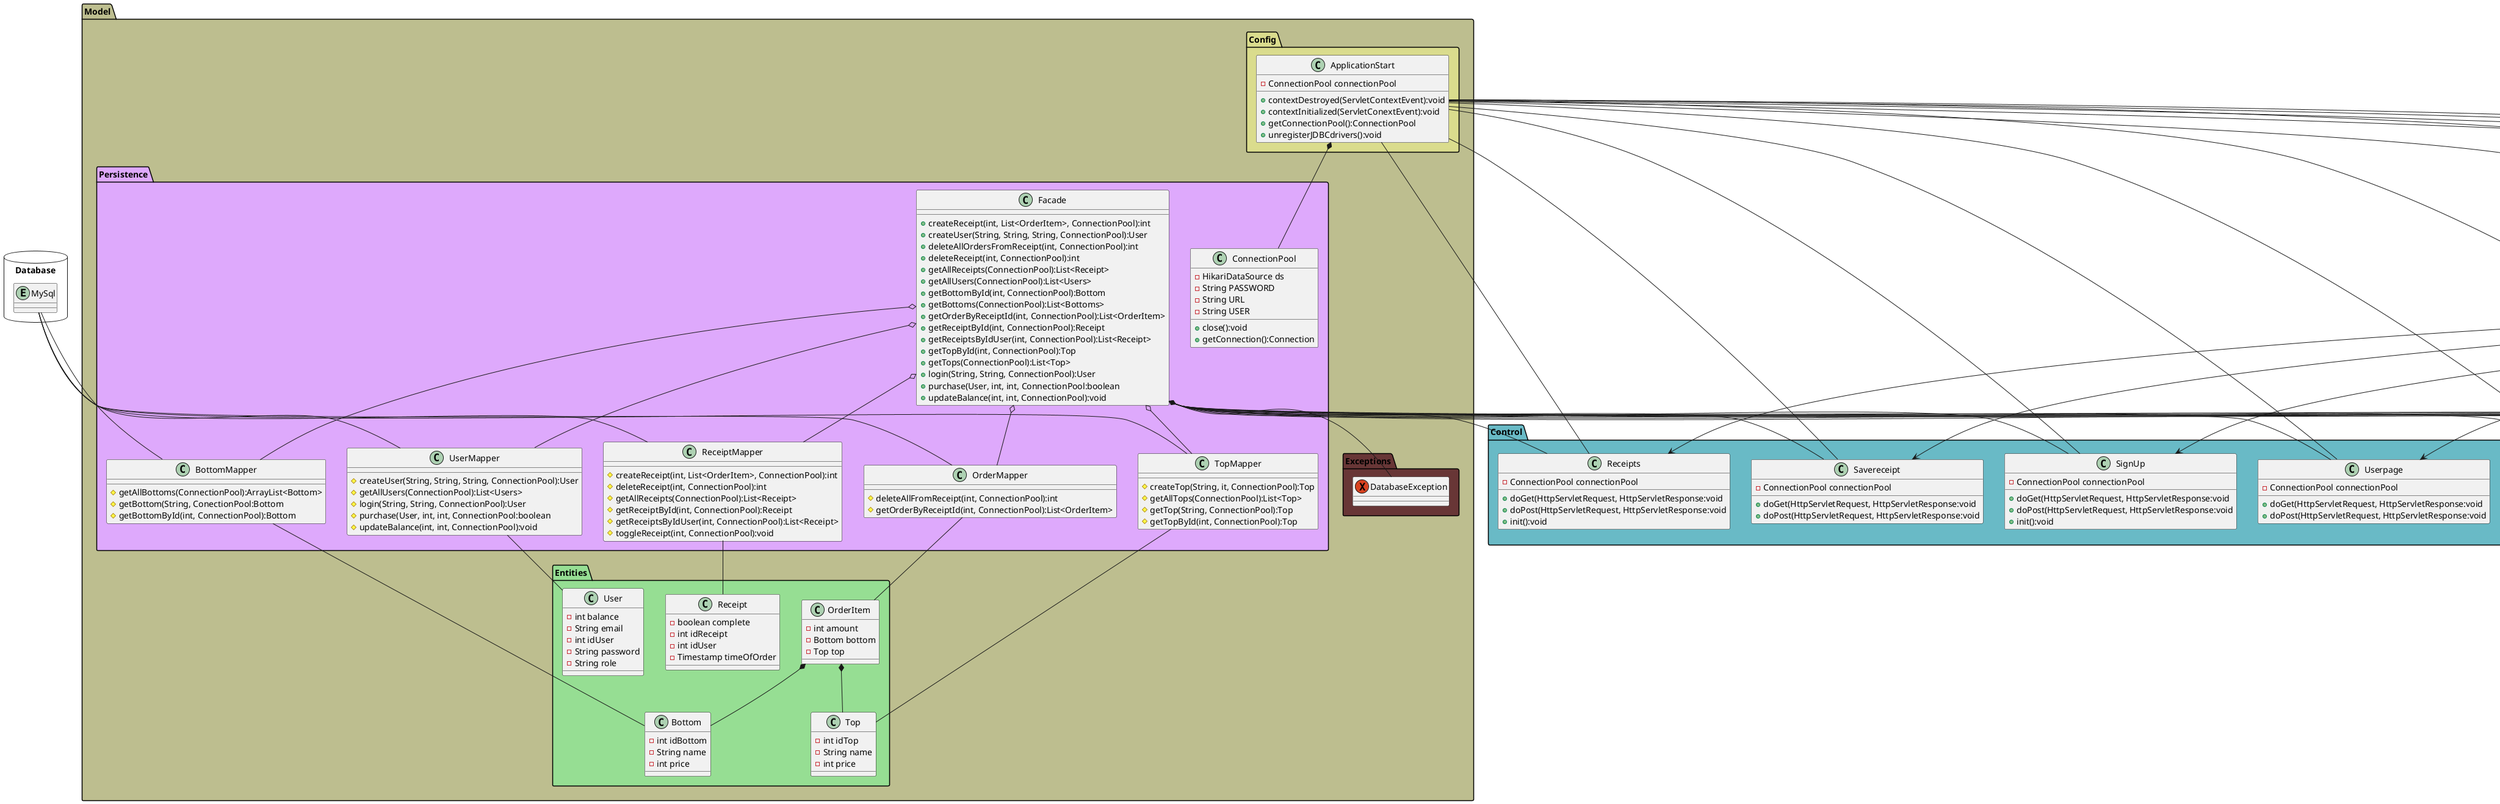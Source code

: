 @startuml
'https://plantumautonumber

package "Control" #69bac6
{
     class Additem
     {
        +doGet(HttpServletRequest, HttpServletResponse:void
        +doPost(HttpServletRequest, HttpServletResponse:void
        - ConnectionPool connectionPool
     }
      class AdminPanel
      {
        +doGet(HttpServletRequest, HttpServletResponse:void
        +doPost(HttpServletRequest, HttpServletResponse:void
        +init():void
        - ConnectionPool connectionPool
      }
      class Browse
      {
        +doGet(HttpServletRequest, HttpServletResponse:void
        +doPost(HttpServletRequest, HttpServletResponse:void
        +serOrderItemList(List<OrderItem>):void
         - ConnectionPool connectionPool
         - List<OrderItem> orderItemList
      }
      class DeleteReceipt
      {
        +doGet(HttpServletRequest, HttpServletResponse:void
        +doPost(HttpServletRequest, HttpServletResponse:void
        - ConnectionPool connectionPool
      }

      class EditUser
      {
        +doGet(HttpServletRequest, HttpServletResponse:void
        +doPost(HttpServletRequest, HttpServletResponse:void
        +init():void

      }
      class Login
      {
        +doGet(HttpServletRequest, HttpServletResponse:void
        +doPost(HttpServletRequest, HttpServletResponse:void
        +init():void
        - ConnectionPool connectionPool
      }
      class Logout
      {
        +doGet(HttpServletRequest, HttpServletResponse:void
        +doPost(HttpServletRequest, HttpServletResponse:void
      }
      class Orders
      {
        +doGet(HttpServletRequest, HttpServletResponse:void
        +doPost(HttpServletRequest, HttpServletResponse:void
        +init():void
        - ConnectionPool connectionPool
      }
      class Purchase
      {
        +doGet(HttpServletRequest, HttpServletResponse:void
        +doPost(HttpServletRequest, HttpServletResponse:void
        +init():void
        - ConnectionPool connectionPool
      }
      class Receipts
      {
        +doGet(HttpServletRequest, HttpServletResponse:void
        +doPost(HttpServletRequest, HttpServletResponse:void
        +init():void
        - ConnectionPool connectionPool
      }
      class RemoveSessionItem
      {
        +doGet(HttpServletRequest, HttpServletResponse:void
        +doPost(HttpServletRequest, HttpServletResponse:void
      }
      class Savereceipt
      {
        +doGet(HttpServletRequest, HttpServletResponse:void
        +doPost(HttpServletRequest, HttpServletResponse:void
        - ConnectionPool connectionPool
      }
      class SignUp
      {
        +doGet(HttpServletRequest, HttpServletResponse:void
        +doPost(HttpServletRequest, HttpServletResponse:void
        + init():void
        - ConnectionPool connectionPool
      }
      class Userpage
      {
        +doGet(HttpServletRequest, HttpServletResponse:void
        +doPost(HttpServletRequest, HttpServletResponse:void
        - ConnectionPool connectionPool
      }
}
package "Model" #bdbe8f
{
    package "Entities" #96de93
    {
       class Bottom
       {
         - int idBottom
         - String name
         - int price
       }
       class OrderItem
       {
         - int amount
         - Bottom bottom
         - Top top
       }
       class Receipt
       {
         - boolean complete
         - int idReceipt
         - int idUser
         - Timestamp timeOfOrder
       }
       class Top
       {
         - int idTop
         - String name
         - int price
       }
       class User
       {
         - int balance
         - String email
         - int idUser
         - String password
         - String role
       }
    }

    package "Config" #dadc8d
    {
        class ApplicationStart
        {
            + contextDestroyed(ServletContextEvent):void
            + contextInitialized(ServletConextEvent):void
            + getConnectionPool():ConnectionPool
            + unregisterJDBCdrivers():void
            - ConnectionPool connectionPool

        }
    }

    package "Exceptions" #683636
    {
        Exception DatabaseException
    }

     package "Persistence" #dea9fc
    {
        class BottomMapper
        {
            # getAllBottoms(ConnectionPool):ArrayList<Bottom>
            # getBottom(String, ConectionPool:Bottom
            # getBottomById(int, ConnectionPool):Bottom
        }
        class ConnectionPool
        {
            + close():void
            + getConnection():Connection
            - HikariDataSource ds
            - String PASSWORD
            - String URL
            - String USER
        }
        class Facade
        {
            + createReceipt(int, List<OrderItem>, ConnectionPool):int
            + createUser(String, String, String, ConnectionPool):User
            + deleteAllOrdersFromReceipt(int, ConnectionPool):int
            + deleteReceipt(int, ConnectionPool):int
            + getAllReceipts(ConnectionPool):List<Receipt>
            + getAllUsers(ConnectionPool):List<Users>
            + getBottomById(int, ConnectionPool):Bottom
            + getBottoms(ConnectionPool):List<Bottoms>
            + getOrderByReceiptId(int, ConnectionPool):List<OrderItem>
            + getReceiptById(int, ConnectionPool):Receipt
            + getReceiptsByIdUser(int, ConnectionPool):List<Receipt>
            + getTopById(int, ConnectionPool):Top
            + getTops(ConnectionPool):List<Top>
            + login(String, String, ConnectionPool):User
            + purchase(User, int, int, ConnectionPool:boolean
            + updateBalance(int, int, ConnectionPool):void
        }
        class OrderMapper
        {
            # deleteAllFromReceipt(int, ConnectionPool):int
            # getOrderByReceiptId(int, ConnectionPool):List<OrderItem>
        }
        class ReceiptMapper
        {
            # createReceipt(int, List<OrderItem>, ConnectionPool):int
            # deleteReceipt(int, ConnectionPool):int
            # getAllReceipts(ConnectionPool):List<Receipt>
            # getReceiptById(int, ConnectionPool):Receipt
            # getReceiptsByIdUser(int, ConnectionPool):List<Receipt>
            # toggleReceipt(int, ConnectionPool):void
        }
        class TopMapper
        {
            # createTop(String, it, ConnectionPool):Top
            # getAllTops(ConnectionPool):List<Top>
            # getTop(String, ConnectionPool):Top
            # getTopById(int, ConnectionPool):Top
        }
        class UserMapper
        {
            # createUser(String, String, String, ConnectionPool):User
            # getAllUsers(ConnectionPool):List<Users>
            # login(String, String, ConnectionPool):User
            # purchase(User, int, int, ConnectionPool:boolean
            # updateBalance(int, int, ConnectionPool):void
        }
    }
}

package Database <<Database>>
{
   entity MySql
}

package Webserver <<Cloud>>
{
  entity Tomcat9
}

   ApplicationStart *-- ConnectionPool
   EditUser -- ApplicationStart
   Login -- ApplicationStart
   Additem -- ApplicationStart
   AdminPanel -- ApplicationStart
   Browse -- ApplicationStart
   Orders -- ApplicationStart
   DeleteReceipt -- ApplicationStart
   Purchase -- ApplicationStart
   Receipts -- ApplicationStart
   Savereceipt -- ApplicationStart
   SignUp -- ApplicationStart
   Userpage -- ApplicationStart

   Facade o-- BottomMapper
   Facade o-- OrderMapper
   Facade o-- ReceiptMapper
   Facade o-- TopMapper
   Facade o-- UserMapper

   Facade -- Additem
   Facade -- AdminPanel
   Facade -- Browse
   Facade -- DeleteReceipt
   Facade -- EditUser
   Facade -- Login
   Facade -- Orders
   Facade -- Purchase
   Facade -- Receipts
   Facade -- Savereceipt
   Facade -- SignUp
   Facade -- Userpage

   Facade *-- DatabaseException

   OrderItem *-- Top
   OrderItem *-- Bottom

   BottomMapper -- Bottom
   TopMapper -- Top
   OrderMapper -- OrderItem
   UserMapper -- User
   ReceiptMapper -- Receipt

   MySql -- BottomMapper
   MySql -- OrderMapper
   MySql -- ReceiptMapper
   MySql -- TopMapper
   MySql -- UserMapper

   Tomcat9 --> Additem
   Tomcat9 --> AdminPanel
   Tomcat9 --> Browse
   Tomcat9 --> DeleteReceipt
   Tomcat9 --> EditUser
   Tomcat9 --> Login
   Tomcat9 --> Logout
   Tomcat9 --> Orders
   Tomcat9 --> Purchase
   Tomcat9 --> Receipts
   Tomcat9 --> RemoveSessionItem
   Tomcat9 --> Savereceipt
   Tomcat9 --> SignUp
   Tomcat9 --> Userpage


@enduml